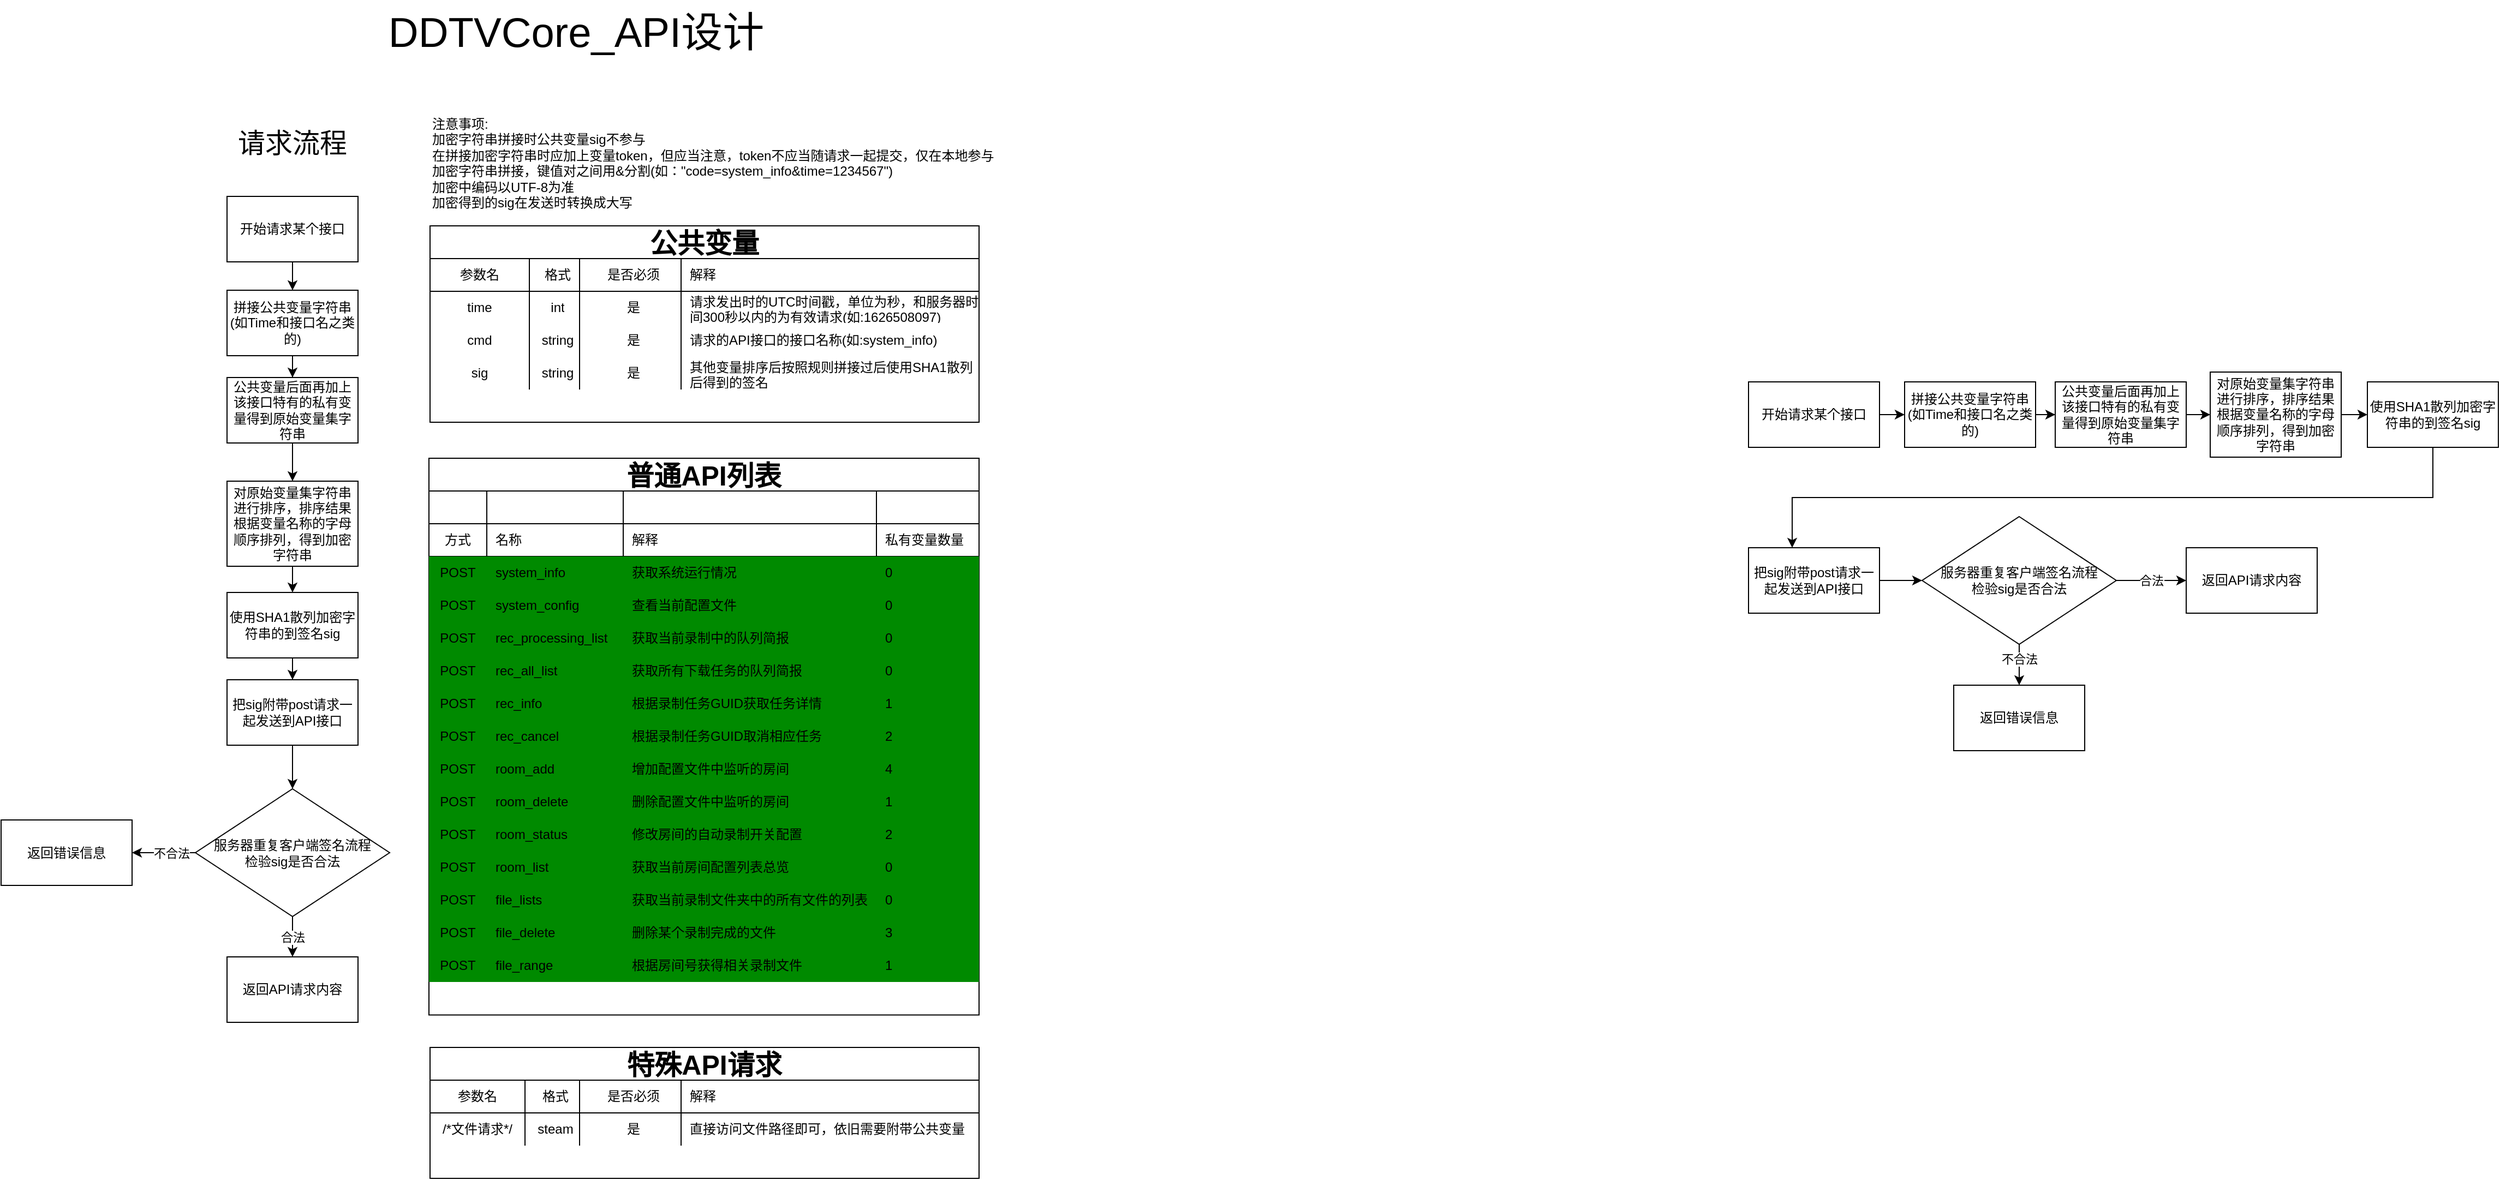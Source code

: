 <mxfile>
    <diagram id="hLZUvJtOtJVjxeYtELMs" name="API设计">
        <mxGraphModel dx="483" dy="812" grid="0" gridSize="10" guides="1" tooltips="1" connect="1" arrows="1" fold="1" page="0" pageScale="1" pageWidth="827" pageHeight="1169" math="0" shadow="0">
            <root>
                <mxCell id="0"/>
                <mxCell id="1" parent="0"/>
                <mxCell id="4" value="" style="edgeStyle=orthogonalEdgeStyle;rounded=0;orthogonalLoop=1;jettySize=auto;html=1;" parent="1" source="2" target="3" edge="1">
                    <mxGeometry relative="1" as="geometry"/>
                </mxCell>
                <mxCell id="2" value="开始请求某个接口" style="rounded=0;whiteSpace=wrap;html=1;" parent="1" vertex="1">
                    <mxGeometry x="257" y="210" width="120" height="60" as="geometry"/>
                </mxCell>
                <mxCell id="6" value="" style="edgeStyle=orthogonalEdgeStyle;rounded=0;orthogonalLoop=1;jettySize=auto;html=1;" parent="1" source="3" target="5" edge="1">
                    <mxGeometry relative="1" as="geometry"/>
                </mxCell>
                <mxCell id="3" value="拼接公共变量字符串&lt;br&gt;(如Time和接口名之类的)" style="rounded=0;whiteSpace=wrap;html=1;" parent="1" vertex="1">
                    <mxGeometry x="257" y="296" width="120" height="60" as="geometry"/>
                </mxCell>
                <mxCell id="162" value="" style="edgeStyle=orthogonalEdgeStyle;rounded=0;orthogonalLoop=1;jettySize=auto;html=1;" parent="1" source="5" target="161" edge="1">
                    <mxGeometry relative="1" as="geometry"/>
                </mxCell>
                <mxCell id="5" value="公共变量后面再加上该接口特有的私有变量得到原始变量集字符串" style="rounded=0;whiteSpace=wrap;html=1;" parent="1" vertex="1">
                    <mxGeometry x="257" y="376" width="120" height="60" as="geometry"/>
                </mxCell>
                <mxCell id="10" value="" style="edgeStyle=orthogonalEdgeStyle;rounded=0;orthogonalLoop=1;jettySize=auto;html=1;" parent="1" source="7" target="9" edge="1">
                    <mxGeometry relative="1" as="geometry"/>
                </mxCell>
                <mxCell id="7" value="使用SHA1散列加密字符串的到签名sig" style="whiteSpace=wrap;html=1;rounded=0;" parent="1" vertex="1">
                    <mxGeometry x="257" y="573" width="120" height="60" as="geometry"/>
                </mxCell>
                <mxCell id="12" value="" style="edgeStyle=orthogonalEdgeStyle;rounded=0;orthogonalLoop=1;jettySize=auto;html=1;" parent="1" source="9" target="11" edge="1">
                    <mxGeometry relative="1" as="geometry"/>
                </mxCell>
                <mxCell id="9" value="把sig附带post请求一起发送到API接口" style="whiteSpace=wrap;html=1;rounded=0;" parent="1" vertex="1">
                    <mxGeometry x="257" y="653" width="120" height="60" as="geometry"/>
                </mxCell>
                <mxCell id="16" value="" style="edgeStyle=orthogonalEdgeStyle;rounded=0;orthogonalLoop=1;jettySize=auto;html=1;" parent="1" source="11" target="15" edge="1">
                    <mxGeometry relative="1" as="geometry"/>
                </mxCell>
                <mxCell id="17" value="不合法" style="edgeLabel;html=1;align=center;verticalAlign=middle;resizable=0;points=[];" parent="16" vertex="1" connectable="0">
                    <mxGeometry x="0.149" y="2" relative="1" as="geometry">
                        <mxPoint x="11" y="-2" as="offset"/>
                    </mxGeometry>
                </mxCell>
                <mxCell id="19" value="合法" style="edgeStyle=orthogonalEdgeStyle;rounded=0;orthogonalLoop=1;jettySize=auto;html=1;" parent="1" source="11" target="18" edge="1">
                    <mxGeometry relative="1" as="geometry"/>
                </mxCell>
                <mxCell id="11" value="服务器重复客户端签名流程&lt;br&gt;检验sig是否合法" style="rhombus;whiteSpace=wrap;html=1;rounded=0;" parent="1" vertex="1">
                    <mxGeometry x="228" y="753" width="178" height="117" as="geometry"/>
                </mxCell>
                <mxCell id="15" value="返回错误信息" style="whiteSpace=wrap;html=1;rounded=0;" parent="1" vertex="1">
                    <mxGeometry x="50" y="781.5" width="120" height="60" as="geometry"/>
                </mxCell>
                <mxCell id="18" value="返回API请求内容" style="whiteSpace=wrap;html=1;rounded=0;" parent="1" vertex="1">
                    <mxGeometry x="257" y="907" width="120" height="60" as="geometry"/>
                </mxCell>
                <mxCell id="20" value="请求流程" style="text;html=1;strokeColor=none;fillColor=none;align=center;verticalAlign=middle;whiteSpace=wrap;rounded=0;fontSize=25;" parent="1" vertex="1">
                    <mxGeometry x="257" y="140" width="120" height="40" as="geometry"/>
                </mxCell>
                <mxCell id="21" value="普通API列表" style="shape=table;html=1;whiteSpace=wrap;startSize=30;container=1;collapsible=0;childLayout=tableLayout;fixedRows=1;rowLines=0;fontStyle=1;align=center;fontSize=25;" parent="1" vertex="1">
                    <mxGeometry x="442" y="450" width="504" height="510.292" as="geometry"/>
                </mxCell>
                <mxCell id="22" value="" style="shape=partialRectangle;html=1;whiteSpace=wrap;collapsible=0;dropTarget=0;pointerEvents=0;fillColor=none;top=0;left=0;bottom=1;right=0;points=[[0,0.5],[1,0.5]];portConstraint=eastwest;" parent="21" vertex="1">
                    <mxGeometry y="30" width="504" height="30" as="geometry"/>
                </mxCell>
                <mxCell id="23" value="" style="shape=partialRectangle;html=1;whiteSpace=wrap;connectable=0;fillColor=none;top=0;left=0;bottom=0;right=0;overflow=hidden;" parent="22" vertex="1">
                    <mxGeometry width="53" height="30" as="geometry"/>
                </mxCell>
                <mxCell id="24" value="" style="shape=partialRectangle;html=1;whiteSpace=wrap;connectable=0;fillColor=none;top=0;left=0;bottom=0;right=0;align=left;spacingLeft=6;overflow=hidden;" parent="22" vertex="1">
                    <mxGeometry x="53" width="125" height="30" as="geometry"/>
                </mxCell>
                <mxCell id="40" value="" style="shape=partialRectangle;html=1;whiteSpace=wrap;connectable=0;fillColor=none;top=0;left=0;bottom=0;right=0;align=left;spacingLeft=6;overflow=hidden;" parent="22" vertex="1">
                    <mxGeometry x="178" width="232" height="30" as="geometry"/>
                </mxCell>
                <mxCell id="164" value="" style="shape=partialRectangle;html=1;whiteSpace=wrap;connectable=0;fillColor=none;top=0;left=0;bottom=0;right=0;align=left;spacingLeft=6;overflow=hidden;" parent="22" vertex="1">
                    <mxGeometry x="410" width="94" height="30" as="geometry"/>
                </mxCell>
                <mxCell id="188" value="" style="shape=partialRectangle;html=1;whiteSpace=wrap;collapsible=0;dropTarget=0;pointerEvents=0;fillColor=none;top=0;left=0;bottom=1;right=0;points=[[0,0.5],[1,0.5]];portConstraint=eastwest;" parent="21" vertex="1">
                    <mxGeometry y="60" width="504" height="30" as="geometry"/>
                </mxCell>
                <mxCell id="189" value="方式" style="shape=partialRectangle;html=1;whiteSpace=wrap;connectable=0;fillColor=none;top=0;left=0;bottom=0;right=0;overflow=hidden;" parent="188" vertex="1">
                    <mxGeometry width="53" height="30" as="geometry"/>
                </mxCell>
                <mxCell id="190" value="名称" style="shape=partialRectangle;html=1;whiteSpace=wrap;connectable=0;fillColor=none;top=0;left=0;bottom=0;right=0;align=left;spacingLeft=6;overflow=hidden;" parent="188" vertex="1">
                    <mxGeometry x="53" width="125" height="30" as="geometry"/>
                </mxCell>
                <mxCell id="191" value="解释" style="shape=partialRectangle;html=1;whiteSpace=wrap;connectable=0;fillColor=none;top=0;left=0;bottom=0;right=0;align=left;spacingLeft=6;overflow=hidden;" parent="188" vertex="1">
                    <mxGeometry x="178" width="232" height="30" as="geometry"/>
                </mxCell>
                <mxCell id="192" value="私有变量数量" style="shape=partialRectangle;html=1;whiteSpace=wrap;connectable=0;fillColor=none;top=0;left=0;bottom=0;right=0;align=left;spacingLeft=6;overflow=hidden;" parent="188" vertex="1">
                    <mxGeometry x="410" width="94" height="30" as="geometry"/>
                </mxCell>
                <mxCell id="25" value="" style="shape=partialRectangle;html=1;whiteSpace=wrap;collapsible=0;dropTarget=0;pointerEvents=0;fillColor=#008a00;top=0;left=0;bottom=0;right=0;points=[[0,0.5],[1,0.5]];portConstraint=eastwest;strokeColor=#005700;fontColor=#ffffff;" parent="21" vertex="1">
                    <mxGeometry y="90" width="504" height="30" as="geometry"/>
                </mxCell>
                <mxCell id="26" value="POST" style="shape=partialRectangle;html=1;whiteSpace=wrap;connectable=0;fillColor=none;top=0;left=0;bottom=0;right=0;overflow=hidden;" parent="25" vertex="1">
                    <mxGeometry width="53" height="30" as="geometry"/>
                </mxCell>
                <mxCell id="27" value="system_info" style="shape=partialRectangle;html=1;whiteSpace=wrap;connectable=0;fillColor=none;top=0;left=0;bottom=0;right=0;align=left;spacingLeft=6;overflow=hidden;" parent="25" vertex="1">
                    <mxGeometry x="53" width="125" height="30" as="geometry"/>
                </mxCell>
                <mxCell id="41" value="获取系统运行情况" style="shape=partialRectangle;html=1;whiteSpace=wrap;connectable=0;fillColor=none;top=0;left=0;bottom=0;right=0;align=left;spacingLeft=6;overflow=hidden;" parent="25" vertex="1">
                    <mxGeometry x="178" width="232" height="30" as="geometry"/>
                </mxCell>
                <mxCell id="165" value="0" style="shape=partialRectangle;html=1;whiteSpace=wrap;connectable=0;fillColor=none;top=0;left=0;bottom=0;right=0;align=left;spacingLeft=6;overflow=hidden;" parent="25" vertex="1">
                    <mxGeometry x="410" width="94" height="30" as="geometry"/>
                </mxCell>
                <mxCell id="63" value="" style="shape=partialRectangle;html=1;whiteSpace=wrap;collapsible=0;dropTarget=0;pointerEvents=0;fillColor=#008a00;top=0;left=0;bottom=0;right=0;points=[[0,0.5],[1,0.5]];portConstraint=eastwest;strokeColor=#005700;fontColor=#ffffff;" parent="21" vertex="1">
                    <mxGeometry y="120" width="504" height="30" as="geometry"/>
                </mxCell>
                <mxCell id="64" value="POST" style="shape=partialRectangle;html=1;whiteSpace=wrap;connectable=0;fillColor=none;top=0;left=0;bottom=0;right=0;overflow=hidden;" parent="63" vertex="1">
                    <mxGeometry width="53" height="30" as="geometry"/>
                </mxCell>
                <mxCell id="65" value="system_config" style="shape=partialRectangle;html=1;whiteSpace=wrap;connectable=0;fillColor=none;top=0;left=0;bottom=0;right=0;align=left;spacingLeft=6;overflow=hidden;" parent="63" vertex="1">
                    <mxGeometry x="53" width="125" height="30" as="geometry"/>
                </mxCell>
                <mxCell id="66" value="查看当前配置文件" style="shape=partialRectangle;html=1;whiteSpace=wrap;connectable=0;fillColor=none;top=0;left=0;bottom=0;right=0;align=left;spacingLeft=6;overflow=hidden;" parent="63" vertex="1">
                    <mxGeometry x="178" width="232" height="30" as="geometry"/>
                </mxCell>
                <mxCell id="166" value="0" style="shape=partialRectangle;html=1;whiteSpace=wrap;connectable=0;fillColor=none;top=0;left=0;bottom=0;right=0;align=left;spacingLeft=6;overflow=hidden;" parent="63" vertex="1">
                    <mxGeometry x="410" width="94" height="30" as="geometry"/>
                </mxCell>
                <mxCell id="28" value="" style="shape=partialRectangle;html=1;whiteSpace=wrap;collapsible=0;dropTarget=0;pointerEvents=0;fillColor=#008a00;top=0;left=0;bottom=0;right=0;points=[[0,0.5],[1,0.5]];portConstraint=eastwest;strokeColor=#005700;fontColor=#ffffff;" parent="21" vertex="1">
                    <mxGeometry y="150" width="504" height="30" as="geometry"/>
                </mxCell>
                <mxCell id="29" value="POST" style="shape=partialRectangle;html=1;whiteSpace=wrap;connectable=0;fillColor=none;top=0;left=0;bottom=0;right=0;overflow=hidden;" parent="28" vertex="1">
                    <mxGeometry width="53" height="30" as="geometry"/>
                </mxCell>
                <mxCell id="30" value="rec_processing_list" style="shape=partialRectangle;html=1;whiteSpace=wrap;connectable=0;fillColor=none;top=0;left=0;bottom=0;right=0;align=left;spacingLeft=6;overflow=hidden;" parent="28" vertex="1">
                    <mxGeometry x="53" width="125" height="30" as="geometry"/>
                </mxCell>
                <mxCell id="42" value="获取当前录制中的队列简报" style="shape=partialRectangle;html=1;whiteSpace=wrap;connectable=0;fillColor=none;top=0;left=0;bottom=0;right=0;align=left;spacingLeft=6;overflow=hidden;" parent="28" vertex="1">
                    <mxGeometry x="178" width="232" height="30" as="geometry"/>
                </mxCell>
                <mxCell id="167" value="0" style="shape=partialRectangle;html=1;whiteSpace=wrap;connectable=0;fillColor=none;top=0;left=0;bottom=0;right=0;align=left;spacingLeft=6;overflow=hidden;" parent="28" vertex="1">
                    <mxGeometry x="410" width="94" height="30" as="geometry"/>
                </mxCell>
                <mxCell id="240" value="" style="shape=partialRectangle;html=1;whiteSpace=wrap;collapsible=0;dropTarget=0;pointerEvents=0;fillColor=#008a00;top=0;left=0;bottom=0;right=0;points=[[0,0.5],[1,0.5]];portConstraint=eastwest;strokeColor=#005700;fontColor=#ffffff;" parent="21" vertex="1">
                    <mxGeometry y="180" width="504" height="30" as="geometry"/>
                </mxCell>
                <mxCell id="241" value="POST" style="shape=partialRectangle;html=1;whiteSpace=wrap;connectable=0;fillColor=none;top=0;left=0;bottom=0;right=0;overflow=hidden;" parent="240" vertex="1">
                    <mxGeometry width="53" height="30" as="geometry"/>
                </mxCell>
                <mxCell id="242" value="rec_all_list" style="shape=partialRectangle;html=1;whiteSpace=wrap;connectable=0;fillColor=none;top=0;left=0;bottom=0;right=0;align=left;spacingLeft=6;overflow=hidden;" parent="240" vertex="1">
                    <mxGeometry x="53" width="125" height="30" as="geometry"/>
                </mxCell>
                <mxCell id="243" value="获取所有下载任务的队列简报" style="shape=partialRectangle;html=1;whiteSpace=wrap;connectable=0;fillColor=none;top=0;left=0;bottom=0;right=0;align=left;spacingLeft=6;overflow=hidden;" parent="240" vertex="1">
                    <mxGeometry x="178" width="232" height="30" as="geometry"/>
                </mxCell>
                <mxCell id="244" value="0" style="shape=partialRectangle;html=1;whiteSpace=wrap;connectable=0;fillColor=none;top=0;left=0;bottom=0;right=0;align=left;spacingLeft=6;overflow=hidden;" parent="240" vertex="1">
                    <mxGeometry x="410" width="94" height="30" as="geometry"/>
                </mxCell>
                <mxCell id="43" value="" style="shape=partialRectangle;html=1;whiteSpace=wrap;collapsible=0;dropTarget=0;pointerEvents=0;fillColor=#008a00;top=0;left=0;bottom=0;right=0;points=[[0,0.5],[1,0.5]];portConstraint=eastwest;strokeColor=#005700;fontColor=#ffffff;" parent="21" vertex="1">
                    <mxGeometry y="210" width="504" height="30" as="geometry"/>
                </mxCell>
                <mxCell id="44" value="POST" style="shape=partialRectangle;html=1;whiteSpace=wrap;connectable=0;fillColor=none;top=0;left=0;bottom=0;right=0;overflow=hidden;" parent="43" vertex="1">
                    <mxGeometry width="53" height="30" as="geometry"/>
                </mxCell>
                <mxCell id="45" value="rec_info" style="shape=partialRectangle;html=1;whiteSpace=wrap;connectable=0;fillColor=none;top=0;left=0;bottom=0;right=0;align=left;spacingLeft=6;overflow=hidden;" parent="43" vertex="1">
                    <mxGeometry x="53" width="125" height="30" as="geometry"/>
                </mxCell>
                <mxCell id="46" value="根据录制任务GUID获取任务详情" style="shape=partialRectangle;html=1;whiteSpace=wrap;connectable=0;fillColor=none;top=0;left=0;bottom=0;right=0;align=left;spacingLeft=6;overflow=hidden;" parent="43" vertex="1">
                    <mxGeometry x="178" width="232" height="30" as="geometry"/>
                </mxCell>
                <mxCell id="168" value="1" style="shape=partialRectangle;html=1;whiteSpace=wrap;connectable=0;fillColor=none;top=0;left=0;bottom=0;right=0;align=left;spacingLeft=6;overflow=hidden;" parent="43" vertex="1">
                    <mxGeometry x="410" width="94" height="30" as="geometry"/>
                </mxCell>
                <mxCell id="59" value="" style="shape=partialRectangle;html=1;whiteSpace=wrap;collapsible=0;dropTarget=0;pointerEvents=0;fillColor=#008a00;top=0;left=0;bottom=0;right=0;points=[[0,0.5],[1,0.5]];portConstraint=eastwest;strokeColor=#005700;fontColor=#ffffff;" parent="21" vertex="1">
                    <mxGeometry y="240" width="504" height="30" as="geometry"/>
                </mxCell>
                <mxCell id="60" value="POST" style="shape=partialRectangle;html=1;whiteSpace=wrap;connectable=0;fillColor=none;top=0;left=0;bottom=0;right=0;overflow=hidden;" parent="59" vertex="1">
                    <mxGeometry width="53" height="30" as="geometry"/>
                </mxCell>
                <mxCell id="61" value="rec_cancel" style="shape=partialRectangle;html=1;whiteSpace=wrap;connectable=0;fillColor=none;top=0;left=0;bottom=0;right=0;align=left;spacingLeft=6;overflow=hidden;" parent="59" vertex="1">
                    <mxGeometry x="53" width="125" height="30" as="geometry"/>
                </mxCell>
                <mxCell id="62" value="根据录制任务GUID取消相应任务" style="shape=partialRectangle;html=1;whiteSpace=wrap;connectable=0;fillColor=none;top=0;left=0;bottom=0;right=0;align=left;spacingLeft=6;overflow=hidden;" parent="59" vertex="1">
                    <mxGeometry x="178" width="232" height="30" as="geometry"/>
                </mxCell>
                <mxCell id="169" value="2" style="shape=partialRectangle;html=1;whiteSpace=wrap;connectable=0;fillColor=none;top=0;left=0;bottom=0;right=0;align=left;spacingLeft=6;overflow=hidden;" parent="59" vertex="1">
                    <mxGeometry x="410" width="94" height="30" as="geometry"/>
                </mxCell>
                <mxCell id="47" value="" style="shape=partialRectangle;html=1;whiteSpace=wrap;collapsible=0;dropTarget=0;pointerEvents=0;fillColor=#008a00;top=0;left=0;bottom=0;right=0;points=[[0,0.5],[1,0.5]];portConstraint=eastwest;strokeColor=#005700;fontColor=#ffffff;" parent="21" vertex="1">
                    <mxGeometry y="270" width="504" height="30" as="geometry"/>
                </mxCell>
                <mxCell id="48" value="POST" style="shape=partialRectangle;html=1;whiteSpace=wrap;connectable=0;fillColor=none;top=0;left=0;bottom=0;right=0;overflow=hidden;" parent="47" vertex="1">
                    <mxGeometry width="53" height="30" as="geometry"/>
                </mxCell>
                <mxCell id="49" value="room_add" style="shape=partialRectangle;html=1;whiteSpace=wrap;connectable=0;fillColor=none;top=0;left=0;bottom=0;right=0;align=left;spacingLeft=6;overflow=hidden;" parent="47" vertex="1">
                    <mxGeometry x="53" width="125" height="30" as="geometry"/>
                </mxCell>
                <mxCell id="50" value="增加配置文件中监听的房间" style="shape=partialRectangle;html=1;whiteSpace=wrap;connectable=0;fillColor=none;top=0;left=0;bottom=0;right=0;align=left;spacingLeft=6;overflow=hidden;" parent="47" vertex="1">
                    <mxGeometry x="178" width="232" height="30" as="geometry"/>
                </mxCell>
                <mxCell id="170" value="4" style="shape=partialRectangle;html=1;whiteSpace=wrap;connectable=0;fillColor=none;top=0;left=0;bottom=0;right=0;align=left;spacingLeft=6;overflow=hidden;" parent="47" vertex="1">
                    <mxGeometry x="410" width="94" height="30" as="geometry"/>
                </mxCell>
                <mxCell id="51" value="" style="shape=partialRectangle;html=1;whiteSpace=wrap;collapsible=0;dropTarget=0;pointerEvents=0;fillColor=#008a00;top=0;left=0;bottom=0;right=0;points=[[0,0.5],[1,0.5]];portConstraint=eastwest;strokeColor=#005700;fontColor=#ffffff;" parent="21" vertex="1">
                    <mxGeometry y="300" width="504" height="30" as="geometry"/>
                </mxCell>
                <mxCell id="52" value="POST" style="shape=partialRectangle;html=1;whiteSpace=wrap;connectable=0;fillColor=none;top=0;left=0;bottom=0;right=0;overflow=hidden;" parent="51" vertex="1">
                    <mxGeometry width="53" height="30" as="geometry"/>
                </mxCell>
                <mxCell id="53" value="room_delete" style="shape=partialRectangle;html=1;whiteSpace=wrap;connectable=0;fillColor=none;top=0;left=0;bottom=0;right=0;align=left;spacingLeft=6;overflow=hidden;" parent="51" vertex="1">
                    <mxGeometry x="53" width="125" height="30" as="geometry"/>
                </mxCell>
                <mxCell id="54" value="删除配置文件中监听的房间" style="shape=partialRectangle;html=1;whiteSpace=wrap;connectable=0;fillColor=none;top=0;left=0;bottom=0;right=0;align=left;spacingLeft=6;overflow=hidden;" parent="51" vertex="1">
                    <mxGeometry x="178" width="232" height="30" as="geometry"/>
                </mxCell>
                <mxCell id="171" value="1" style="shape=partialRectangle;html=1;whiteSpace=wrap;connectable=0;fillColor=none;top=0;left=0;bottom=0;right=0;align=left;spacingLeft=6;overflow=hidden;" parent="51" vertex="1">
                    <mxGeometry x="410" width="94" height="30" as="geometry"/>
                </mxCell>
                <mxCell id="100" value="" style="shape=partialRectangle;html=1;whiteSpace=wrap;collapsible=0;dropTarget=0;pointerEvents=0;fillColor=#008a00;top=0;left=0;bottom=0;right=0;points=[[0,0.5],[1,0.5]];portConstraint=eastwest;strokeColor=#005700;fontColor=#ffffff;" parent="21" vertex="1">
                    <mxGeometry y="330" width="504" height="30" as="geometry"/>
                </mxCell>
                <mxCell id="101" value="POST" style="shape=partialRectangle;html=1;whiteSpace=wrap;connectable=0;fillColor=none;top=0;left=0;bottom=0;right=0;overflow=hidden;" parent="100" vertex="1">
                    <mxGeometry width="53" height="30" as="geometry"/>
                </mxCell>
                <mxCell id="102" value="room_status" style="shape=partialRectangle;html=1;whiteSpace=wrap;connectable=0;fillColor=none;top=0;left=0;bottom=0;right=0;align=left;spacingLeft=6;overflow=hidden;" parent="100" vertex="1">
                    <mxGeometry x="53" width="125" height="30" as="geometry"/>
                </mxCell>
                <mxCell id="103" value="修改房间的自动录制开关配置" style="shape=partialRectangle;html=1;whiteSpace=wrap;connectable=0;fillColor=none;top=0;left=0;bottom=0;right=0;align=left;spacingLeft=6;overflow=hidden;" parent="100" vertex="1">
                    <mxGeometry x="178" width="232" height="30" as="geometry"/>
                </mxCell>
                <mxCell id="172" value="2" style="shape=partialRectangle;html=1;whiteSpace=wrap;connectable=0;fillColor=none;top=0;left=0;bottom=0;right=0;align=left;spacingLeft=6;overflow=hidden;" parent="100" vertex="1">
                    <mxGeometry x="410" width="94" height="30" as="geometry"/>
                </mxCell>
                <mxCell id="157" value="" style="shape=partialRectangle;html=1;whiteSpace=wrap;collapsible=0;dropTarget=0;pointerEvents=0;fillColor=#008a00;top=0;left=0;bottom=0;right=0;points=[[0,0.5],[1,0.5]];portConstraint=eastwest;strokeColor=#005700;fontColor=#ffffff;" parent="21" vertex="1">
                    <mxGeometry y="360" width="504" height="30" as="geometry"/>
                </mxCell>
                <mxCell id="158" value="POST" style="shape=partialRectangle;html=1;whiteSpace=wrap;connectable=0;fillColor=none;top=0;left=0;bottom=0;right=0;overflow=hidden;" parent="157" vertex="1">
                    <mxGeometry width="53" height="30" as="geometry"/>
                </mxCell>
                <mxCell id="159" value="room_list" style="shape=partialRectangle;html=1;whiteSpace=wrap;connectable=0;fillColor=none;top=0;left=0;bottom=0;right=0;align=left;spacingLeft=6;overflow=hidden;" parent="157" vertex="1">
                    <mxGeometry x="53" width="125" height="30" as="geometry"/>
                </mxCell>
                <mxCell id="160" value="获取当前房间配置列表总览" style="shape=partialRectangle;html=1;whiteSpace=wrap;connectable=0;fillColor=none;top=0;left=0;bottom=0;right=0;align=left;spacingLeft=6;overflow=hidden;" parent="157" vertex="1">
                    <mxGeometry x="178" width="232" height="30" as="geometry"/>
                </mxCell>
                <mxCell id="173" value="0" style="shape=partialRectangle;html=1;whiteSpace=wrap;connectable=0;fillColor=none;top=0;left=0;bottom=0;right=0;align=left;spacingLeft=6;overflow=hidden;" parent="157" vertex="1">
                    <mxGeometry x="410" width="94" height="30" as="geometry"/>
                </mxCell>
                <mxCell id="204" value="" style="shape=partialRectangle;html=1;whiteSpace=wrap;collapsible=0;dropTarget=0;pointerEvents=0;fillColor=#008a00;top=0;left=0;bottom=0;right=0;points=[[0,0.5],[1,0.5]];portConstraint=eastwest;strokeColor=#005700;fontColor=#ffffff;" parent="21" vertex="1">
                    <mxGeometry y="390" width="504" height="30" as="geometry"/>
                </mxCell>
                <mxCell id="205" value="POST" style="shape=partialRectangle;html=1;whiteSpace=wrap;connectable=0;fillColor=none;top=0;left=0;bottom=0;right=0;overflow=hidden;" parent="204" vertex="1">
                    <mxGeometry width="53" height="30" as="geometry"/>
                </mxCell>
                <mxCell id="206" value="file_lists" style="shape=partialRectangle;html=1;whiteSpace=wrap;connectable=0;fillColor=none;top=0;left=0;bottom=0;right=0;align=left;spacingLeft=6;overflow=hidden;" parent="204" vertex="1">
                    <mxGeometry x="53" width="125" height="30" as="geometry"/>
                </mxCell>
                <mxCell id="207" value="获取当前录制文件夹中的所有文件的列表" style="shape=partialRectangle;html=1;whiteSpace=wrap;connectable=0;fillColor=none;top=0;left=0;bottom=0;right=0;align=left;spacingLeft=6;overflow=hidden;" parent="204" vertex="1">
                    <mxGeometry x="178" width="232" height="30" as="geometry"/>
                </mxCell>
                <mxCell id="208" value="0" style="shape=partialRectangle;html=1;whiteSpace=wrap;connectable=0;fillColor=none;top=0;left=0;bottom=0;right=0;align=left;spacingLeft=6;overflow=hidden;" parent="204" vertex="1">
                    <mxGeometry x="410" width="94" height="30" as="geometry"/>
                </mxCell>
                <mxCell id="209" value="" style="shape=partialRectangle;html=1;whiteSpace=wrap;collapsible=0;dropTarget=0;pointerEvents=0;fillColor=#008a00;top=0;left=0;bottom=0;right=0;points=[[0,0.5],[1,0.5]];portConstraint=eastwest;strokeColor=#005700;fontColor=#ffffff;" parent="21" vertex="1">
                    <mxGeometry y="420" width="504" height="30" as="geometry"/>
                </mxCell>
                <mxCell id="210" value="POST" style="shape=partialRectangle;html=1;whiteSpace=wrap;connectable=0;fillColor=none;top=0;left=0;bottom=0;right=0;overflow=hidden;" parent="209" vertex="1">
                    <mxGeometry width="53" height="30" as="geometry"/>
                </mxCell>
                <mxCell id="211" value="file_delete" style="shape=partialRectangle;html=1;whiteSpace=wrap;connectable=0;fillColor=none;top=0;left=0;bottom=0;right=0;align=left;spacingLeft=6;overflow=hidden;" parent="209" vertex="1">
                    <mxGeometry x="53" width="125" height="30" as="geometry"/>
                </mxCell>
                <mxCell id="212" value="删除某个录制完成的文件" style="shape=partialRectangle;html=1;whiteSpace=wrap;connectable=0;fillColor=none;top=0;left=0;bottom=0;right=0;align=left;spacingLeft=6;overflow=hidden;" parent="209" vertex="1">
                    <mxGeometry x="178" width="232" height="30" as="geometry"/>
                </mxCell>
                <mxCell id="213" value="3" style="shape=partialRectangle;html=1;whiteSpace=wrap;connectable=0;fillColor=none;top=0;left=0;bottom=0;right=0;align=left;spacingLeft=6;overflow=hidden;" parent="209" vertex="1">
                    <mxGeometry x="410" width="94" height="30" as="geometry"/>
                </mxCell>
                <mxCell id="214" value="" style="shape=partialRectangle;html=1;whiteSpace=wrap;collapsible=0;dropTarget=0;pointerEvents=0;fillColor=#008a00;top=0;left=0;bottom=0;right=0;points=[[0,0.5],[1,0.5]];portConstraint=eastwest;strokeColor=#005700;fontColor=#ffffff;" parent="21" vertex="1">
                    <mxGeometry y="450" width="504" height="30" as="geometry"/>
                </mxCell>
                <mxCell id="215" value="POST" style="shape=partialRectangle;html=1;whiteSpace=wrap;connectable=0;fillColor=none;top=0;left=0;bottom=0;right=0;overflow=hidden;" parent="214" vertex="1">
                    <mxGeometry width="53" height="30" as="geometry"/>
                </mxCell>
                <mxCell id="216" value="file_range" style="shape=partialRectangle;html=1;whiteSpace=wrap;connectable=0;fillColor=none;top=0;left=0;bottom=0;right=0;align=left;spacingLeft=6;overflow=hidden;" parent="214" vertex="1">
                    <mxGeometry x="53" width="125" height="30" as="geometry"/>
                </mxCell>
                <mxCell id="217" value="根据房间号获得相关录制文件" style="shape=partialRectangle;html=1;whiteSpace=wrap;connectable=0;fillColor=none;top=0;left=0;bottom=0;right=0;align=left;spacingLeft=6;overflow=hidden;" parent="214" vertex="1">
                    <mxGeometry x="178" width="232" height="30" as="geometry"/>
                </mxCell>
                <mxCell id="218" value="1" style="shape=partialRectangle;html=1;whiteSpace=wrap;connectable=0;fillColor=none;top=0;left=0;bottom=0;right=0;align=left;spacingLeft=6;overflow=hidden;" parent="214" vertex="1">
                    <mxGeometry x="410" width="94" height="30" as="geometry"/>
                </mxCell>
                <mxCell id="104" value="公共变量" style="shape=table;html=1;whiteSpace=wrap;startSize=30;container=1;collapsible=0;childLayout=tableLayout;fixedRows=1;rowLines=0;fontStyle=1;align=center;fontSize=25;" parent="1" vertex="1">
                    <mxGeometry x="443" y="237" width="503" height="180" as="geometry"/>
                </mxCell>
                <mxCell id="105" value="" style="shape=partialRectangle;html=1;whiteSpace=wrap;collapsible=0;dropTarget=0;pointerEvents=0;fillColor=none;top=0;left=0;bottom=1;right=0;points=[[0,0.5],[1,0.5]];portConstraint=eastwest;" parent="104" vertex="1">
                    <mxGeometry y="30" width="503" height="30" as="geometry"/>
                </mxCell>
                <mxCell id="106" value="参数名" style="shape=partialRectangle;html=1;whiteSpace=wrap;connectable=0;fillColor=none;top=0;left=0;bottom=0;right=0;overflow=hidden;" parent="105" vertex="1">
                    <mxGeometry width="91" height="30" as="geometry"/>
                </mxCell>
                <mxCell id="107" value="格式" style="shape=partialRectangle;html=1;whiteSpace=wrap;connectable=0;fillColor=none;top=0;left=0;bottom=0;right=0;align=center;spacingLeft=6;overflow=hidden;" parent="105" vertex="1">
                    <mxGeometry x="91" width="46" height="30" as="geometry"/>
                </mxCell>
                <mxCell id="108" value="是否必须" style="shape=partialRectangle;html=1;whiteSpace=wrap;connectable=0;fillColor=none;top=0;left=0;bottom=0;right=0;align=center;spacingLeft=6;overflow=hidden;" parent="105" vertex="1">
                    <mxGeometry x="137" width="93" height="30" as="geometry"/>
                </mxCell>
                <mxCell id="174" value="&lt;span&gt;解释&lt;/span&gt;" style="shape=partialRectangle;html=1;whiteSpace=wrap;connectable=0;fillColor=none;top=0;left=0;bottom=0;right=0;align=left;spacingLeft=6;overflow=hidden;" parent="105" vertex="1">
                    <mxGeometry x="230" width="273" height="30" as="geometry"/>
                </mxCell>
                <mxCell id="109" value="" style="shape=partialRectangle;html=1;whiteSpace=wrap;collapsible=0;dropTarget=0;pointerEvents=0;fillColor=none;top=0;left=0;bottom=0;right=0;points=[[0,0.5],[1,0.5]];portConstraint=eastwest;" parent="104" vertex="1">
                    <mxGeometry y="60" width="503" height="30" as="geometry"/>
                </mxCell>
                <mxCell id="110" value="time" style="shape=partialRectangle;html=1;whiteSpace=wrap;connectable=0;fillColor=none;top=0;left=0;bottom=0;right=0;overflow=hidden;" parent="109" vertex="1">
                    <mxGeometry width="91" height="30" as="geometry"/>
                </mxCell>
                <mxCell id="111" value="int" style="shape=partialRectangle;html=1;whiteSpace=wrap;connectable=0;fillColor=none;top=0;left=0;bottom=0;right=0;align=center;spacingLeft=6;overflow=hidden;" parent="109" vertex="1">
                    <mxGeometry x="91" width="46" height="30" as="geometry"/>
                </mxCell>
                <mxCell id="112" value="是" style="shape=partialRectangle;html=1;whiteSpace=wrap;connectable=0;fillColor=none;top=0;left=0;bottom=0;right=0;align=center;spacingLeft=6;overflow=hidden;" parent="109" vertex="1">
                    <mxGeometry x="137" width="93" height="30" as="geometry"/>
                </mxCell>
                <mxCell id="175" value="&lt;span&gt;请求发出时的UTC时间戳，单位为秒，和服务器时间300秒以内的为有效请求(如:1626508097)&lt;/span&gt;" style="shape=partialRectangle;html=1;whiteSpace=wrap;connectable=0;fillColor=none;top=0;left=0;bottom=0;right=0;align=left;spacingLeft=6;overflow=hidden;" parent="109" vertex="1">
                    <mxGeometry x="230" width="273" height="30" as="geometry"/>
                </mxCell>
                <mxCell id="145" value="" style="shape=partialRectangle;html=1;whiteSpace=wrap;collapsible=0;dropTarget=0;pointerEvents=0;fillColor=none;top=0;left=0;bottom=0;right=0;points=[[0,0.5],[1,0.5]];portConstraint=eastwest;" parent="104" vertex="1">
                    <mxGeometry y="90" width="503" height="30" as="geometry"/>
                </mxCell>
                <mxCell id="146" value="cmd" style="shape=partialRectangle;html=1;whiteSpace=wrap;connectable=0;fillColor=none;top=0;left=0;bottom=0;right=0;overflow=hidden;" parent="145" vertex="1">
                    <mxGeometry width="91" height="30" as="geometry"/>
                </mxCell>
                <mxCell id="147" value="string" style="shape=partialRectangle;html=1;whiteSpace=wrap;connectable=0;fillColor=none;top=0;left=0;bottom=0;right=0;align=center;spacingLeft=6;overflow=hidden;" parent="145" vertex="1">
                    <mxGeometry x="91" width="46" height="30" as="geometry"/>
                </mxCell>
                <mxCell id="148" value="是" style="shape=partialRectangle;html=1;whiteSpace=wrap;connectable=0;fillColor=none;top=0;left=0;bottom=0;right=0;align=center;spacingLeft=6;overflow=hidden;" parent="145" vertex="1">
                    <mxGeometry x="137" width="93" height="30" as="geometry"/>
                </mxCell>
                <mxCell id="176" value="&lt;span&gt;请求的API接口的接口名称(如:system_info)&lt;/span&gt;" style="shape=partialRectangle;html=1;whiteSpace=wrap;connectable=0;fillColor=none;top=0;left=0;bottom=0;right=0;align=left;spacingLeft=6;overflow=hidden;" parent="145" vertex="1">
                    <mxGeometry x="230" width="273" height="30" as="geometry"/>
                </mxCell>
                <mxCell id="199" value="" style="shape=partialRectangle;html=1;whiteSpace=wrap;collapsible=0;dropTarget=0;pointerEvents=0;fillColor=none;top=0;left=0;bottom=0;right=0;points=[[0,0.5],[1,0.5]];portConstraint=eastwest;" parent="104" vertex="1">
                    <mxGeometry y="120" width="503" height="30" as="geometry"/>
                </mxCell>
                <mxCell id="200" value="sig" style="shape=partialRectangle;html=1;whiteSpace=wrap;connectable=0;fillColor=none;top=0;left=0;bottom=0;right=0;overflow=hidden;" parent="199" vertex="1">
                    <mxGeometry width="91" height="30" as="geometry"/>
                </mxCell>
                <mxCell id="201" value="string" style="shape=partialRectangle;html=1;whiteSpace=wrap;connectable=0;fillColor=none;top=0;left=0;bottom=0;right=0;align=center;spacingLeft=6;overflow=hidden;" parent="199" vertex="1">
                    <mxGeometry x="91" width="46" height="30" as="geometry"/>
                </mxCell>
                <mxCell id="202" value="是" style="shape=partialRectangle;html=1;whiteSpace=wrap;connectable=0;fillColor=none;top=0;left=0;bottom=0;right=0;align=center;spacingLeft=6;overflow=hidden;" parent="199" vertex="1">
                    <mxGeometry x="137" width="93" height="30" as="geometry"/>
                </mxCell>
                <mxCell id="203" value="其他变量排序后按照规则拼接过后使用SHA1散列后得到的签名" style="shape=partialRectangle;html=1;whiteSpace=wrap;connectable=0;fillColor=none;top=0;left=0;bottom=0;right=0;align=left;spacingLeft=6;overflow=hidden;" parent="199" vertex="1">
                    <mxGeometry x="230" width="273" height="30" as="geometry"/>
                </mxCell>
                <mxCell id="163" value="" style="edgeStyle=orthogonalEdgeStyle;rounded=0;orthogonalLoop=1;jettySize=auto;html=1;" parent="1" source="161" target="7" edge="1">
                    <mxGeometry relative="1" as="geometry"/>
                </mxCell>
                <mxCell id="161" value="对原始变量集字符串进行排序，排序结果根据变量名称的字母顺序排列，得到加密字符串" style="whiteSpace=wrap;html=1;rounded=0;" parent="1" vertex="1">
                    <mxGeometry x="257" y="471" width="120" height="78" as="geometry"/>
                </mxCell>
                <mxCell id="198" value="注意事项:&lt;br&gt;加密字符串拼接时公共变量sig不参与&lt;br&gt;在拼接加密字符串时应加上变量token，但应当注意，token不应当随请求一起提交，仅在本地参与&lt;br&gt;加密字符串拼接，键值对之间用&amp;amp;分割(如：&quot;code=system_info&amp;amp;time=1234567&quot;)&lt;br&gt;加密中编码以UTF-8为准&lt;br&gt;加密得到的sig在发送时转换成大写" style="text;html=1;strokeColor=none;fillColor=none;align=left;verticalAlign=top;whiteSpace=wrap;rounded=0;" parent="1" vertex="1">
                    <mxGeometry x="443" y="130" width="572" height="96" as="geometry"/>
                </mxCell>
                <mxCell id="219" value="特殊API请求" style="shape=table;html=1;whiteSpace=wrap;startSize=30;container=1;collapsible=0;childLayout=tableLayout;fixedRows=1;rowLines=0;fontStyle=1;align=center;fontSize=25;" parent="1" vertex="1">
                    <mxGeometry x="443" y="990" width="503" height="120" as="geometry"/>
                </mxCell>
                <mxCell id="220" value="" style="shape=partialRectangle;html=1;whiteSpace=wrap;collapsible=0;dropTarget=0;pointerEvents=0;fillColor=none;top=0;left=0;bottom=1;right=0;points=[[0,0.5],[1,0.5]];portConstraint=eastwest;" parent="219" vertex="1">
                    <mxGeometry y="30" width="503" height="30" as="geometry"/>
                </mxCell>
                <mxCell id="221" value="参数名" style="shape=partialRectangle;html=1;whiteSpace=wrap;connectable=0;fillColor=none;top=0;left=0;bottom=0;right=0;overflow=hidden;" parent="220" vertex="1">
                    <mxGeometry width="87" height="30" as="geometry"/>
                </mxCell>
                <mxCell id="222" value="格式" style="shape=partialRectangle;html=1;whiteSpace=wrap;connectable=0;fillColor=none;top=0;left=0;bottom=0;right=0;align=center;spacingLeft=6;overflow=hidden;" parent="220" vertex="1">
                    <mxGeometry x="87" width="50" height="30" as="geometry"/>
                </mxCell>
                <mxCell id="223" value="是否必须" style="shape=partialRectangle;html=1;whiteSpace=wrap;connectable=0;fillColor=none;top=0;left=0;bottom=0;right=0;align=center;spacingLeft=6;overflow=hidden;" parent="220" vertex="1">
                    <mxGeometry x="137" width="93" height="30" as="geometry"/>
                </mxCell>
                <mxCell id="224" value="&lt;span&gt;解释&lt;/span&gt;" style="shape=partialRectangle;html=1;whiteSpace=wrap;connectable=0;fillColor=none;top=0;left=0;bottom=0;right=0;align=left;spacingLeft=6;overflow=hidden;" parent="220" vertex="1">
                    <mxGeometry x="230" width="273" height="30" as="geometry"/>
                </mxCell>
                <mxCell id="225" value="" style="shape=partialRectangle;html=1;whiteSpace=wrap;collapsible=0;dropTarget=0;pointerEvents=0;fillColor=none;top=0;left=0;bottom=0;right=0;points=[[0,0.5],[1,0.5]];portConstraint=eastwest;" parent="219" vertex="1">
                    <mxGeometry y="60" width="503" height="30" as="geometry"/>
                </mxCell>
                <mxCell id="226" value="/*文件请求*/" style="shape=partialRectangle;html=1;whiteSpace=wrap;connectable=0;fillColor=none;top=0;left=0;bottom=0;right=0;overflow=hidden;" parent="225" vertex="1">
                    <mxGeometry width="87" height="30" as="geometry"/>
                </mxCell>
                <mxCell id="227" value="steam" style="shape=partialRectangle;html=1;whiteSpace=wrap;connectable=0;fillColor=none;top=0;left=0;bottom=0;right=0;align=center;spacingLeft=6;overflow=hidden;" parent="225" vertex="1">
                    <mxGeometry x="87" width="50" height="30" as="geometry"/>
                </mxCell>
                <mxCell id="228" value="是" style="shape=partialRectangle;html=1;whiteSpace=wrap;connectable=0;fillColor=none;top=0;left=0;bottom=0;right=0;align=center;spacingLeft=6;overflow=hidden;" parent="225" vertex="1">
                    <mxGeometry x="137" width="93" height="30" as="geometry"/>
                </mxCell>
                <mxCell id="229" value="&lt;span&gt;直接访问文件路径即可，依旧需要附带公共变量&lt;/span&gt;" style="shape=partialRectangle;html=1;whiteSpace=wrap;connectable=0;fillColor=none;top=0;left=0;bottom=0;right=0;align=left;spacingLeft=6;overflow=hidden;" parent="225" vertex="1">
                    <mxGeometry x="230" width="273" height="30" as="geometry"/>
                </mxCell>
                <mxCell id="245" value="DDTVCore_API设计" style="text;html=1;strokeColor=none;fillColor=none;align=center;verticalAlign=middle;whiteSpace=wrap;rounded=0;fontSize=38;" parent="1" vertex="1">
                    <mxGeometry x="377" y="30" width="400" height="60" as="geometry"/>
                </mxCell>
                <mxCell id="246" value="" style="edgeStyle=orthogonalEdgeStyle;rounded=0;orthogonalLoop=1;jettySize=auto;html=1;" edge="1" parent="1" source="247" target="249">
                    <mxGeometry relative="1" as="geometry"/>
                </mxCell>
                <mxCell id="247" value="开始请求某个接口" style="rounded=0;whiteSpace=wrap;html=1;" vertex="1" parent="1">
                    <mxGeometry x="1651" y="380" width="120" height="60" as="geometry"/>
                </mxCell>
                <mxCell id="248" value="" style="edgeStyle=orthogonalEdgeStyle;rounded=0;orthogonalLoop=1;jettySize=auto;html=1;" edge="1" parent="1" source="249" target="251">
                    <mxGeometry relative="1" as="geometry"/>
                </mxCell>
                <mxCell id="249" value="拼接公共变量字符串&lt;br&gt;(如Time和接口名之类的)" style="rounded=0;whiteSpace=wrap;html=1;" vertex="1" parent="1">
                    <mxGeometry x="1794" y="380" width="120" height="60" as="geometry"/>
                </mxCell>
                <mxCell id="250" value="" style="edgeStyle=orthogonalEdgeStyle;rounded=0;orthogonalLoop=1;jettySize=auto;html=1;" edge="1" parent="1" source="251" target="263">
                    <mxGeometry relative="1" as="geometry"/>
                </mxCell>
                <mxCell id="251" value="公共变量后面再加上该接口特有的私有变量得到原始变量集字符串" style="rounded=0;whiteSpace=wrap;html=1;" vertex="1" parent="1">
                    <mxGeometry x="1932" y="380" width="120" height="60" as="geometry"/>
                </mxCell>
                <mxCell id="252" value="" style="edgeStyle=orthogonalEdgeStyle;rounded=0;orthogonalLoop=1;jettySize=auto;html=1;" edge="1" parent="1" source="253" target="255">
                    <mxGeometry relative="1" as="geometry">
                        <Array as="points">
                            <mxPoint x="2278" y="486"/>
                            <mxPoint x="1691" y="486"/>
                        </Array>
                    </mxGeometry>
                </mxCell>
                <mxCell id="253" value="使用SHA1散列加密字符串的到签名sig" style="whiteSpace=wrap;html=1;rounded=0;" vertex="1" parent="1">
                    <mxGeometry x="2218" y="380" width="120" height="60" as="geometry"/>
                </mxCell>
                <mxCell id="265" value="" style="edgeStyle=orthogonalEdgeStyle;rounded=0;orthogonalLoop=1;jettySize=auto;html=1;" edge="1" parent="1" source="255" target="264">
                    <mxGeometry relative="1" as="geometry"/>
                </mxCell>
                <mxCell id="255" value="把sig附带post请求一起发送到API接口" style="whiteSpace=wrap;html=1;rounded=0;" vertex="1" parent="1">
                    <mxGeometry x="1651" y="532" width="120" height="60" as="geometry"/>
                </mxCell>
                <mxCell id="256" value="" style="edgeStyle=orthogonalEdgeStyle;rounded=0;orthogonalLoop=1;jettySize=auto;html=1;exitX=0.5;exitY=1;exitDx=0;exitDy=0;" edge="1" parent="1" target="259" source="264">
                    <mxGeometry relative="1" as="geometry">
                        <mxPoint x="2216" y="705" as="sourcePoint"/>
                    </mxGeometry>
                </mxCell>
                <mxCell id="257" value="不合法" style="edgeLabel;html=1;align=center;verticalAlign=middle;resizable=0;points=[];" vertex="1" connectable="0" parent="256">
                    <mxGeometry x="0.149" y="2" relative="1" as="geometry">
                        <mxPoint x="-2" y="-6" as="offset"/>
                    </mxGeometry>
                </mxCell>
                <mxCell id="258" value="合法" style="edgeStyle=orthogonalEdgeStyle;rounded=0;orthogonalLoop=1;jettySize=auto;html=1;exitX=1;exitY=0.5;exitDx=0;exitDy=0;" edge="1" parent="1" target="260" source="264">
                    <mxGeometry relative="1" as="geometry">
                        <mxPoint x="2305" y="763.5" as="sourcePoint"/>
                    </mxGeometry>
                </mxCell>
                <mxCell id="259" value="返回错误信息" style="whiteSpace=wrap;html=1;rounded=0;" vertex="1" parent="1">
                    <mxGeometry x="1839" y="658" width="120" height="60" as="geometry"/>
                </mxCell>
                <mxCell id="260" value="返回API请求内容" style="whiteSpace=wrap;html=1;rounded=0;" vertex="1" parent="1">
                    <mxGeometry x="2052" y="532" width="120" height="60" as="geometry"/>
                </mxCell>
                <mxCell id="262" value="" style="edgeStyle=orthogonalEdgeStyle;rounded=0;orthogonalLoop=1;jettySize=auto;html=1;" edge="1" parent="1" source="263" target="253">
                    <mxGeometry relative="1" as="geometry"/>
                </mxCell>
                <mxCell id="263" value="对原始变量集字符串进行排序，排序结果根据变量名称的字母顺序排列，得到加密字符串" style="whiteSpace=wrap;html=1;rounded=0;" vertex="1" parent="1">
                    <mxGeometry x="2074" y="371" width="120" height="78" as="geometry"/>
                </mxCell>
                <mxCell id="264" value="服务器重复客户端签名流程&lt;br&gt;检验sig是否合法" style="rhombus;whiteSpace=wrap;html=1;rounded=0;" vertex="1" parent="1">
                    <mxGeometry x="1810" y="503.5" width="178" height="117" as="geometry"/>
                </mxCell>
            </root>
        </mxGraphModel>
    </diagram>
</mxfile>